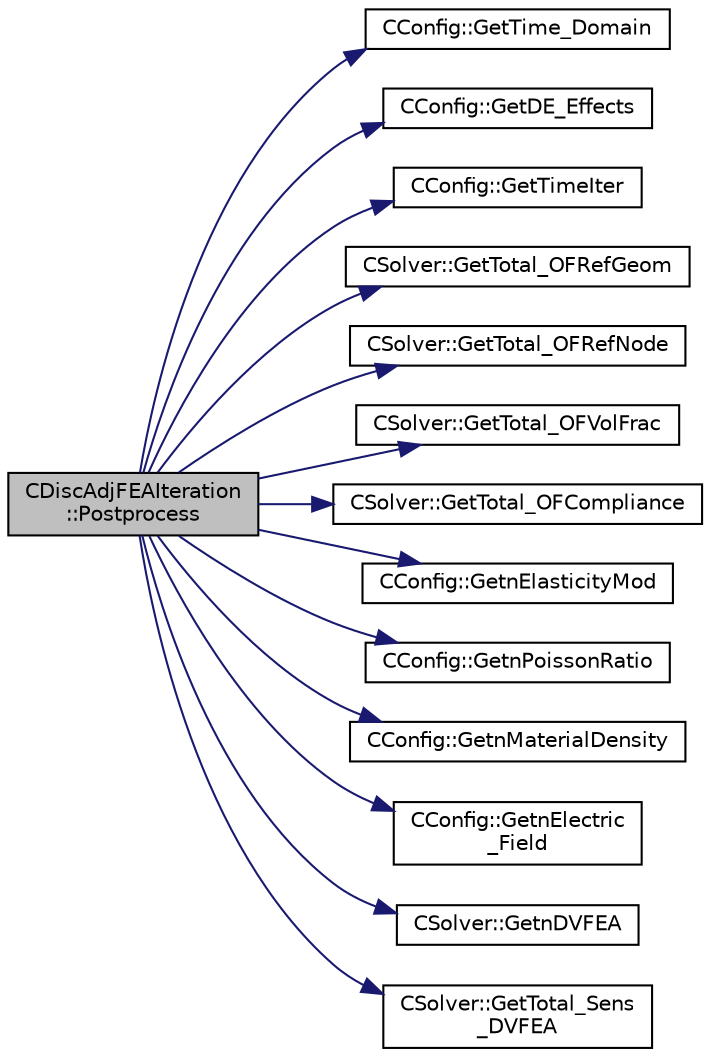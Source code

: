 digraph "CDiscAdjFEAIteration::Postprocess"
{
  edge [fontname="Helvetica",fontsize="10",labelfontname="Helvetica",labelfontsize="10"];
  node [fontname="Helvetica",fontsize="10",shape=record];
  rankdir="LR";
  Node85 [label="CDiscAdjFEAIteration\l::Postprocess",height=0.2,width=0.4,color="black", fillcolor="grey75", style="filled", fontcolor="black"];
  Node85 -> Node86 [color="midnightblue",fontsize="10",style="solid",fontname="Helvetica"];
  Node86 [label="CConfig::GetTime_Domain",height=0.2,width=0.4,color="black", fillcolor="white", style="filled",URL="$class_c_config.html#a6a11350b3c8d7577318be43cda6f7292",tooltip="Check if the multizone problem is solved for time domain. "];
  Node85 -> Node87 [color="midnightblue",fontsize="10",style="solid",fontname="Helvetica"];
  Node87 [label="CConfig::GetDE_Effects",height=0.2,width=0.4,color="black", fillcolor="white", style="filled",URL="$class_c_config.html#a8ad45b179ddabec5652dbf4b517fbbf0",tooltip="Decide whether to apply DE effects to the model. "];
  Node85 -> Node88 [color="midnightblue",fontsize="10",style="solid",fontname="Helvetica"];
  Node88 [label="CConfig::GetTimeIter",height=0.2,width=0.4,color="black", fillcolor="white", style="filled",URL="$class_c_config.html#aa659f28a1d71b0924944a9fb248e3d6e",tooltip="Get the current time iteration number. "];
  Node85 -> Node89 [color="midnightblue",fontsize="10",style="solid",fontname="Helvetica"];
  Node89 [label="CSolver::GetTotal_OFRefGeom",height=0.2,width=0.4,color="black", fillcolor="white", style="filled",URL="$class_c_solver.html#a79e789306623dd2a3e0f735dd3edea8c",tooltip="A virtual member. "];
  Node85 -> Node90 [color="midnightblue",fontsize="10",style="solid",fontname="Helvetica"];
  Node90 [label="CSolver::GetTotal_OFRefNode",height=0.2,width=0.4,color="black", fillcolor="white", style="filled",URL="$class_c_solver.html#aefa81e3179719a7426544a5528220d4b",tooltip="A virtual member. "];
  Node85 -> Node91 [color="midnightblue",fontsize="10",style="solid",fontname="Helvetica"];
  Node91 [label="CSolver::GetTotal_OFVolFrac",height=0.2,width=0.4,color="black", fillcolor="white", style="filled",URL="$class_c_solver.html#a4f0a727235cf3883ddb81f8f014056da",tooltip="A virtual member. "];
  Node85 -> Node92 [color="midnightblue",fontsize="10",style="solid",fontname="Helvetica"];
  Node92 [label="CSolver::GetTotal_OFCompliance",height=0.2,width=0.4,color="black", fillcolor="white", style="filled",URL="$class_c_solver.html#a8a3329873d318b9379def3efbf44fc82",tooltip="A virtual member. "];
  Node85 -> Node93 [color="midnightblue",fontsize="10",style="solid",fontname="Helvetica"];
  Node93 [label="CConfig::GetnElasticityMod",height=0.2,width=0.4,color="black", fillcolor="white", style="filled",URL="$class_c_config.html#a292a8a8ba384f7fa5393af48de954fed",tooltip="Get the number of different values for the elasticity modulus. "];
  Node85 -> Node94 [color="midnightblue",fontsize="10",style="solid",fontname="Helvetica"];
  Node94 [label="CConfig::GetnPoissonRatio",height=0.2,width=0.4,color="black", fillcolor="white", style="filled",URL="$class_c_config.html#aa18a567f8a1941d7c5bf2166ad01609f",tooltip="Get the number of different values for the Poisson ratio. "];
  Node85 -> Node95 [color="midnightblue",fontsize="10",style="solid",fontname="Helvetica"];
  Node95 [label="CConfig::GetnMaterialDensity",height=0.2,width=0.4,color="black", fillcolor="white", style="filled",URL="$class_c_config.html#aaf54b06f512c853d49bc6e6e5178151c",tooltip="Get the number of different values for the Material density. "];
  Node85 -> Node96 [color="midnightblue",fontsize="10",style="solid",fontname="Helvetica"];
  Node96 [label="CConfig::GetnElectric\l_Field",height=0.2,width=0.4,color="black", fillcolor="white", style="filled",URL="$class_c_config.html#a55654c927972cc090937f273f3fce30e",tooltip="Get the number of different values for the modulus of the electric field. "];
  Node85 -> Node97 [color="midnightblue",fontsize="10",style="solid",fontname="Helvetica"];
  Node97 [label="CSolver::GetnDVFEA",height=0.2,width=0.4,color="black", fillcolor="white", style="filled",URL="$class_c_solver.html#a7059d90c3299b61689bf9d36d8da4a26",tooltip="A virtual member. "];
  Node85 -> Node98 [color="midnightblue",fontsize="10",style="solid",fontname="Helvetica"];
  Node98 [label="CSolver::GetTotal_Sens\l_DVFEA",height=0.2,width=0.4,color="black", fillcolor="white", style="filled",URL="$class_c_solver.html#ac92ed0fe108cd81c314d05c2d245e143",tooltip="A virtual member. "];
}
